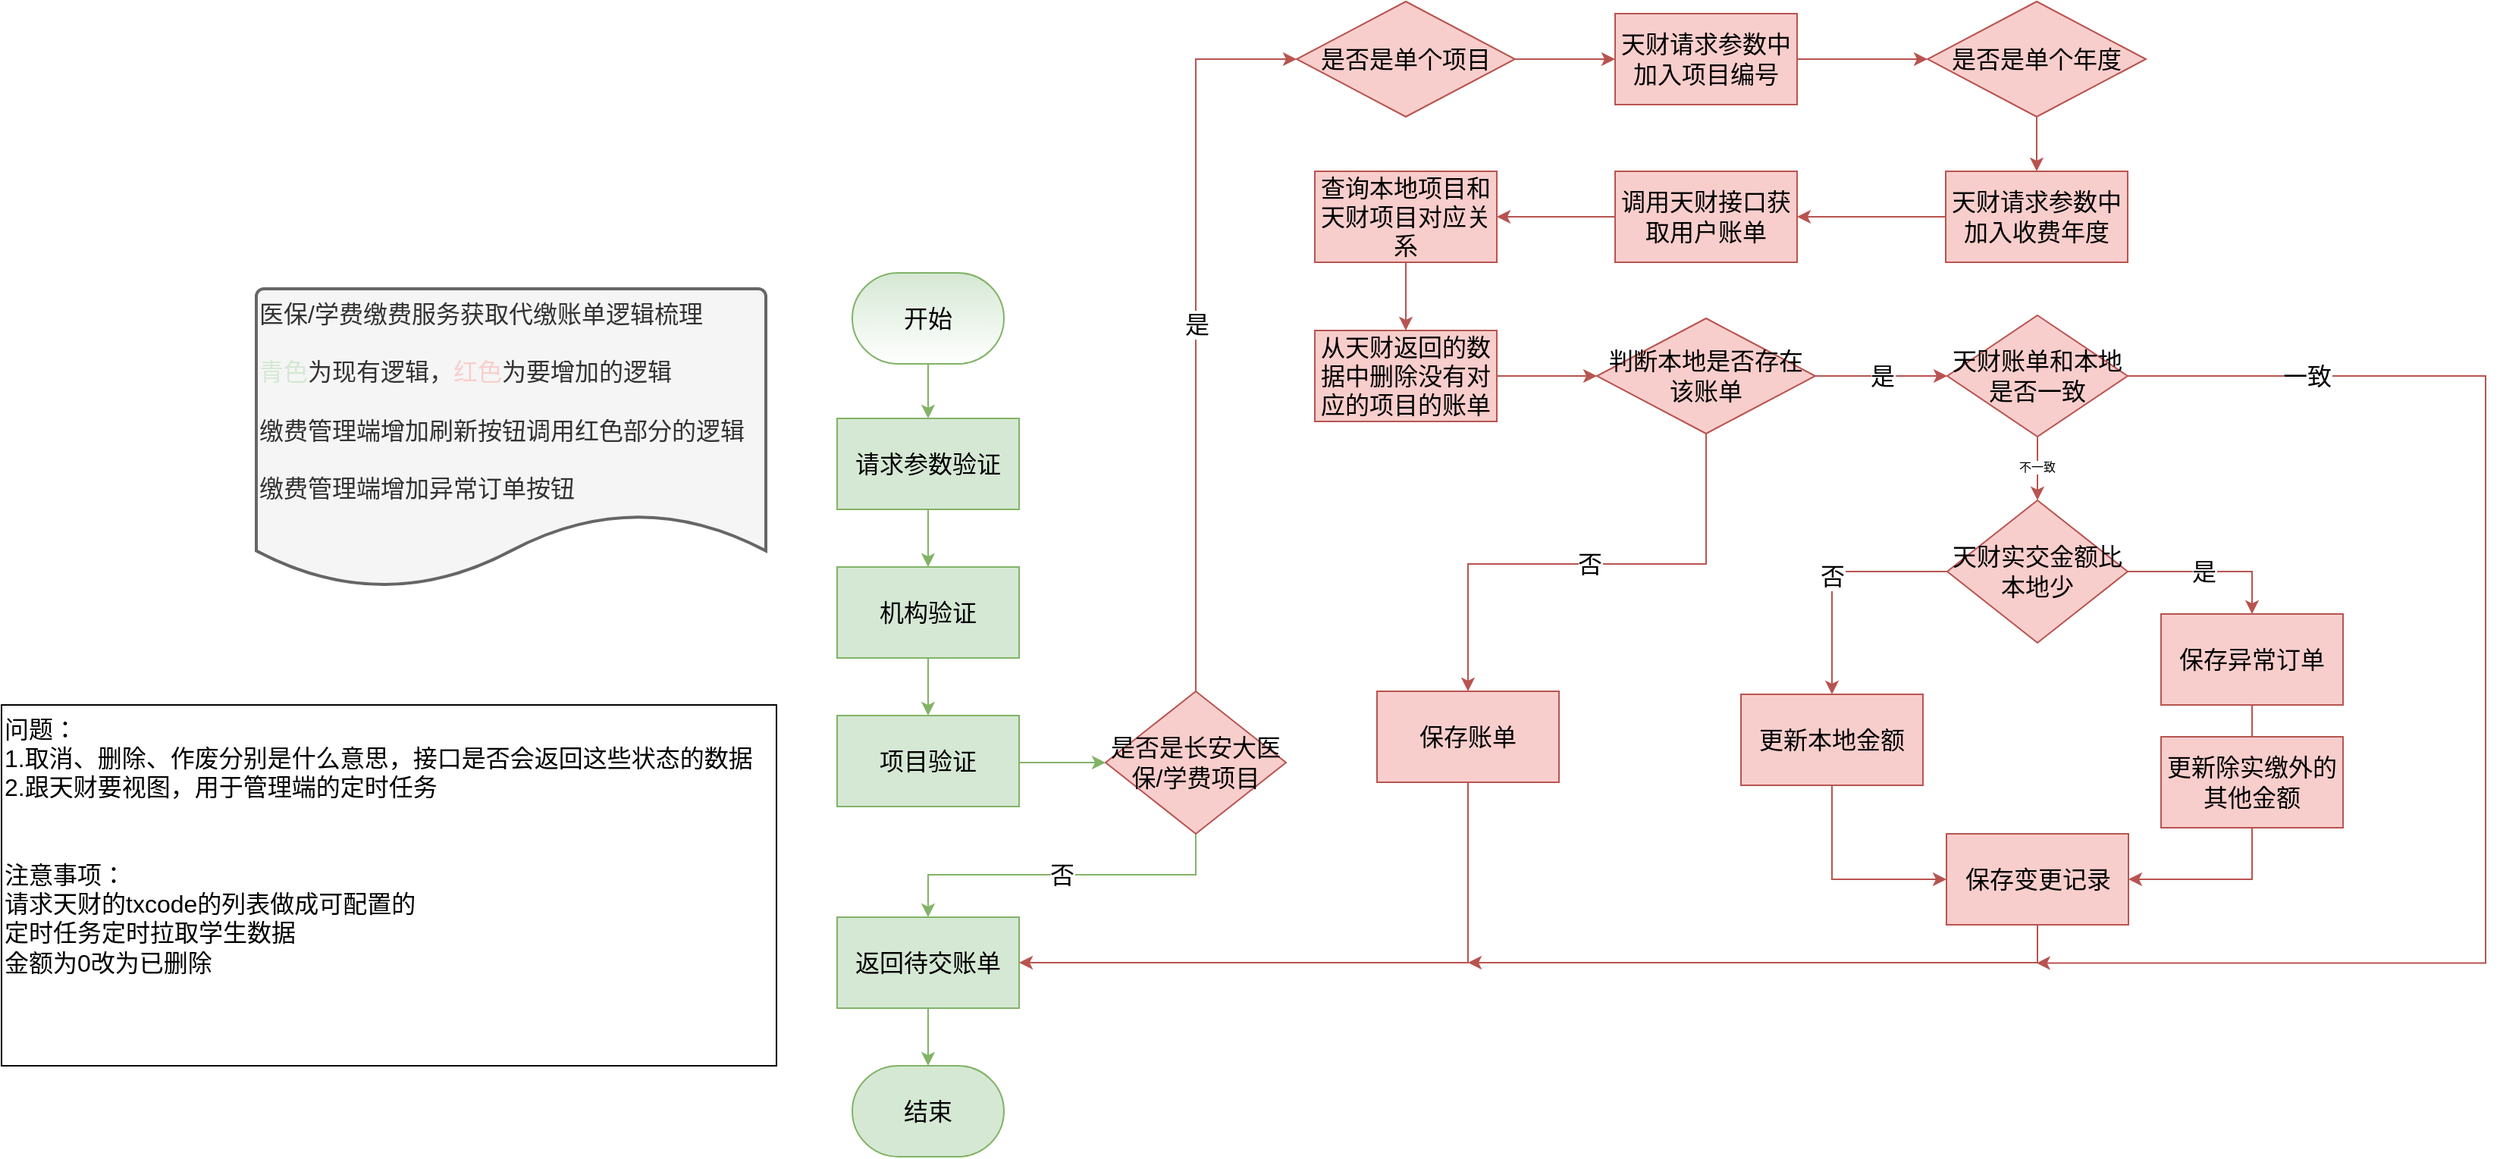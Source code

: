 <mxfile version="14.9.0" type="github" pages="2">
  <diagram id="hoXN_5f-QnAK9oNukd1p" name="Page-1">
    <mxGraphModel dx="1325" dy="512" grid="0" gridSize="7" guides="1" tooltips="1" connect="1" arrows="1" fold="1" page="0" pageScale="1" pageWidth="827" pageHeight="1169" math="0" shadow="0">
      <root>
        <mxCell id="0" />
        <mxCell id="1" parent="0" />
        <mxCell id="ieDuyXSiWkt3uIqQupQF-72" value="" style="edgeStyle=orthogonalEdgeStyle;rounded=0;orthogonalLoop=1;jettySize=auto;html=1;fontSize=8;fillColor=#d5e8d4;strokeColor=#82b366;" parent="1" source="ieDuyXSiWkt3uIqQupQF-28" target="ieDuyXSiWkt3uIqQupQF-46" edge="1">
          <mxGeometry relative="1" as="geometry" />
        </mxCell>
        <mxCell id="ieDuyXSiWkt3uIqQupQF-28" value="开始" style="strokeWidth=1;html=1;shape=mxgraph.flowchart.terminator;whiteSpace=wrap;fontSize=16;fillColor=#d5e8d4;strokeColor=#82b366;gradientColor=#ffffff;" parent="1" vertex="1">
          <mxGeometry x="330" y="520" width="100" height="60" as="geometry" />
        </mxCell>
        <mxCell id="ieDuyXSiWkt3uIqQupQF-30" value="医保/学费缴费服务获取代缴账单逻辑梳理&lt;br&gt;&lt;br&gt;&lt;font color=&quot;#d5e8d4&quot;&gt;青色&lt;/font&gt;为现有逻辑，&lt;font color=&quot;#f8cecc&quot;&gt;红色&lt;/font&gt;为要增加的逻辑&lt;br&gt;&lt;br&gt;缴费管理端增加刷新按钮调用红色部分的逻辑&lt;br&gt;&lt;br&gt;缴费管理端增加异常订单按钮&lt;br&gt;&lt;br&gt;" style="strokeWidth=2;html=1;shape=mxgraph.flowchart.document2;whiteSpace=wrap;size=0.25;align=left;fontSize=16;verticalAlign=top;fillColor=#f5f5f5;strokeColor=#666666;fontColor=#333333;" parent="1" vertex="1">
          <mxGeometry x="-63" y="530.5" width="336" height="197.5" as="geometry" />
        </mxCell>
        <mxCell id="ieDuyXSiWkt3uIqQupQF-45" value="是" style="edgeStyle=orthogonalEdgeStyle;rounded=0;orthogonalLoop=1;jettySize=auto;html=1;fontSize=16;entryX=0;entryY=0.5;entryDx=0;entryDy=0;fillColor=#f8cecc;strokeColor=#b85450;exitX=0.5;exitY=0;exitDx=0;exitDy=0;" parent="1" source="ieDuyXSiWkt3uIqQupQF-41" target="Fc_w_g7skS-ZF89Aqzp7-3" edge="1">
          <mxGeometry relative="1" as="geometry">
            <mxPoint x="588" y="854.0" as="sourcePoint" />
            <mxPoint x="747" y="562" as="targetPoint" />
          </mxGeometry>
        </mxCell>
        <mxCell id="ieDuyXSiWkt3uIqQupQF-51" value="否" style="edgeStyle=orthogonalEdgeStyle;rounded=0;orthogonalLoop=1;jettySize=auto;html=1;fontSize=16;fillColor=#d5e8d4;strokeColor=#82b366;entryX=0.5;entryY=0;entryDx=0;entryDy=0;exitX=0.5;exitY=1;exitDx=0;exitDy=0;" parent="1" source="ieDuyXSiWkt3uIqQupQF-41" target="ieDuyXSiWkt3uIqQupQF-50" edge="1">
          <mxGeometry relative="1" as="geometry">
            <Array as="points">
              <mxPoint x="557" y="917" />
              <mxPoint x="380" y="917" />
            </Array>
          </mxGeometry>
        </mxCell>
        <mxCell id="ieDuyXSiWkt3uIqQupQF-41" value="是否是长安大医保/学费项目" style="rhombus;whiteSpace=wrap;html=1;fontSize=16;align=center;fillColor=#f8cecc;strokeColor=#b85450;" parent="1" vertex="1">
          <mxGeometry x="497" y="796" width="119" height="94" as="geometry" />
        </mxCell>
        <mxCell id="ieDuyXSiWkt3uIqQupQF-73" value="" style="edgeStyle=orthogonalEdgeStyle;rounded=0;orthogonalLoop=1;jettySize=auto;html=1;fontSize=8;fillColor=#d5e8d4;strokeColor=#82b366;" parent="1" source="ieDuyXSiWkt3uIqQupQF-46" target="ieDuyXSiWkt3uIqQupQF-48" edge="1">
          <mxGeometry relative="1" as="geometry" />
        </mxCell>
        <mxCell id="ieDuyXSiWkt3uIqQupQF-46" value="请求参数验证" style="whiteSpace=wrap;html=1;fontSize=16;fillColor=#d5e8d4;strokeColor=#82b366;" parent="1" vertex="1">
          <mxGeometry x="320" y="616" width="120" height="60" as="geometry" />
        </mxCell>
        <mxCell id="ieDuyXSiWkt3uIqQupQF-74" value="" style="edgeStyle=orthogonalEdgeStyle;rounded=0;orthogonalLoop=1;jettySize=auto;html=1;fontSize=8;fillColor=#d5e8d4;strokeColor=#82b366;" parent="1" source="ieDuyXSiWkt3uIqQupQF-48" target="ieDuyXSiWkt3uIqQupQF-49" edge="1">
          <mxGeometry relative="1" as="geometry" />
        </mxCell>
        <mxCell id="ieDuyXSiWkt3uIqQupQF-48" value="机构验证" style="whiteSpace=wrap;html=1;fontSize=16;fillColor=#d5e8d4;strokeColor=#82b366;" parent="1" vertex="1">
          <mxGeometry x="320" y="714" width="120" height="60" as="geometry" />
        </mxCell>
        <mxCell id="ieDuyXSiWkt3uIqQupQF-75" value="" style="edgeStyle=orthogonalEdgeStyle;rounded=0;orthogonalLoop=1;jettySize=auto;html=1;fontSize=8;fillColor=#d5e8d4;strokeColor=#82b366;" parent="1" target="ieDuyXSiWkt3uIqQupQF-41" edge="1">
          <mxGeometry relative="1" as="geometry">
            <mxPoint x="440" y="861" as="sourcePoint" />
            <Array as="points">
              <mxPoint x="440" y="843" />
            </Array>
          </mxGeometry>
        </mxCell>
        <mxCell id="ieDuyXSiWkt3uIqQupQF-49" value="项目验证" style="whiteSpace=wrap;html=1;fontSize=16;fillColor=#d5e8d4;strokeColor=#82b366;" parent="1" vertex="1">
          <mxGeometry x="320" y="812" width="120" height="60" as="geometry" />
        </mxCell>
        <mxCell id="ieDuyXSiWkt3uIqQupQF-76" value="" style="edgeStyle=orthogonalEdgeStyle;rounded=0;orthogonalLoop=1;jettySize=auto;html=1;fontSize=8;fillColor=#d5e8d4;strokeColor=#82b366;" parent="1" source="ieDuyXSiWkt3uIqQupQF-50" target="ieDuyXSiWkt3uIqQupQF-52" edge="1">
          <mxGeometry relative="1" as="geometry" />
        </mxCell>
        <mxCell id="ieDuyXSiWkt3uIqQupQF-50" value="返回待交账单" style="whiteSpace=wrap;html=1;fontSize=16;fillColor=#d5e8d4;strokeColor=#82b366;" parent="1" vertex="1">
          <mxGeometry x="320" y="945" width="120" height="60" as="geometry" />
        </mxCell>
        <mxCell id="ieDuyXSiWkt3uIqQupQF-52" value="结束" style="strokeWidth=1;html=1;shape=mxgraph.flowchart.terminator;whiteSpace=wrap;fontSize=16;fillColor=#d5e8d4;strokeColor=#82b366;" parent="1" vertex="1">
          <mxGeometry x="330" y="1043" width="100" height="60" as="geometry" />
        </mxCell>
        <mxCell id="ieDuyXSiWkt3uIqQupQF-56" value="是" style="edgeStyle=orthogonalEdgeStyle;rounded=0;orthogonalLoop=1;jettySize=auto;html=1;fontSize=16;fillColor=#f8cecc;strokeColor=#b85450;" parent="1" source="ieDuyXSiWkt3uIqQupQF-86" target="ieDuyXSiWkt3uIqQupQF-55" edge="1">
          <mxGeometry relative="1" as="geometry" />
        </mxCell>
        <mxCell id="ieDuyXSiWkt3uIqQupQF-84" value="否" style="edgeStyle=orthogonalEdgeStyle;rounded=0;orthogonalLoop=1;jettySize=auto;html=1;fontSize=16;fillColor=#f8cecc;strokeColor=#b85450;" parent="1" source="ieDuyXSiWkt3uIqQupQF-86" target="ieDuyXSiWkt3uIqQupQF-83" edge="1">
          <mxGeometry relative="1" as="geometry">
            <Array as="points">
              <mxPoint x="893" y="712" />
            </Array>
          </mxGeometry>
        </mxCell>
        <mxCell id="Fc_w_g7skS-ZF89Aqzp7-16" style="edgeStyle=orthogonalEdgeStyle;rounded=0;orthogonalLoop=1;jettySize=auto;html=1;fontSize=16;fillColor=#f8cecc;strokeColor=#b85450;" parent="1" source="ieDuyXSiWkt3uIqQupQF-53" target="Fc_w_g7skS-ZF89Aqzp7-11" edge="1">
          <mxGeometry relative="1" as="geometry" />
        </mxCell>
        <mxCell id="ieDuyXSiWkt3uIqQupQF-53" value="调用天财接口获取用户账单" style="whiteSpace=wrap;html=1;fontSize=16;fillColor=#f8cecc;strokeColor=#b85450;" parent="1" vertex="1">
          <mxGeometry x="833" y="453" width="120" height="60" as="geometry" />
        </mxCell>
        <mxCell id="ieDuyXSiWkt3uIqQupQF-58" value="" style="edgeStyle=orthogonalEdgeStyle;rounded=0;orthogonalLoop=1;jettySize=auto;html=1;fontSize=16;fillColor=#f8cecc;strokeColor=#b85450;entryX=0.5;entryY=0;entryDx=0;entryDy=0;" parent="1" source="ieDuyXSiWkt3uIqQupQF-55" target="ieDuyXSiWkt3uIqQupQF-65" edge="1">
          <mxGeometry relative="1" as="geometry">
            <mxPoint x="1188" y="834" as="targetPoint" />
          </mxGeometry>
        </mxCell>
        <mxCell id="ieDuyXSiWkt3uIqQupQF-64" value="不一致" style="edgeLabel;html=1;align=center;verticalAlign=middle;resizable=0;points=[];fontSize=8;" parent="ieDuyXSiWkt3uIqQupQF-58" vertex="1" connectable="0">
          <mxGeometry x="0.24" y="-2" relative="1" as="geometry">
            <mxPoint x="1.5" y="-6.32" as="offset" />
          </mxGeometry>
        </mxCell>
        <mxCell id="Fc_w_g7skS-ZF89Aqzp7-31" value="一致" style="edgeStyle=orthogonalEdgeStyle;rounded=0;orthogonalLoop=1;jettySize=auto;html=1;exitX=1;exitY=0.5;exitDx=0;exitDy=0;fontSize=16;fillColor=#f8cecc;strokeColor=#b85450;" parent="1" source="ieDuyXSiWkt3uIqQupQF-55" edge="1">
          <mxGeometry x="-0.743" relative="1" as="geometry">
            <mxPoint x="1110.857" y="975.295" as="targetPoint" />
            <Array as="points">
              <mxPoint x="1407" y="588" />
              <mxPoint x="1407" y="975" />
            </Array>
            <mxPoint as="offset" />
          </mxGeometry>
        </mxCell>
        <mxCell id="ieDuyXSiWkt3uIqQupQF-55" value="天财账单和本地是否一致" style="rhombus;whiteSpace=wrap;html=1;fontSize=16;fillColor=#f8cecc;strokeColor=#b85450;" parent="1" vertex="1">
          <mxGeometry x="1052" y="548" width="119" height="80" as="geometry" />
        </mxCell>
        <mxCell id="Fc_w_g7skS-ZF89Aqzp7-26" style="edgeStyle=orthogonalEdgeStyle;rounded=0;orthogonalLoop=1;jettySize=auto;html=1;exitX=0.5;exitY=1;exitDx=0;exitDy=0;entryX=0;entryY=0.5;entryDx=0;entryDy=0;fontSize=16;fillColor=#f8cecc;strokeColor=#b85450;" parent="1" source="ieDuyXSiWkt3uIqQupQF-66" target="Fc_w_g7skS-ZF89Aqzp7-14" edge="1">
          <mxGeometry relative="1" as="geometry" />
        </mxCell>
        <mxCell id="ieDuyXSiWkt3uIqQupQF-66" value="更新本地金额" style="whiteSpace=wrap;html=1;fontSize=16;fillColor=#f8cecc;strokeColor=#b85450;" parent="1" vertex="1">
          <mxGeometry x="916" y="798" width="120" height="60" as="geometry" />
        </mxCell>
        <mxCell id="ieDuyXSiWkt3uIqQupQF-83" value="保存账单" style="whiteSpace=wrap;html=1;fontSize=16;strokeColor=#b85450;fillColor=#f8cecc;" parent="1" vertex="1">
          <mxGeometry x="676" y="796" width="120" height="60" as="geometry" />
        </mxCell>
        <mxCell id="ieDuyXSiWkt3uIqQupQF-86" value="判断本地是否存在该账单" style="rhombus;whiteSpace=wrap;html=1;fontSize=16;align=center;fillColor=#f8cecc;strokeColor=#b85450;" parent="1" vertex="1">
          <mxGeometry x="821" y="550" width="144" height="76" as="geometry" />
        </mxCell>
        <mxCell id="ieDuyXSiWkt3uIqQupQF-89" value="" style="edgeStyle=orthogonalEdgeStyle;rounded=0;orthogonalLoop=1;jettySize=auto;html=1;fontSize=16;fillColor=#f8cecc;strokeColor=#b85450;exitX=0.5;exitY=1;exitDx=0;exitDy=0;entryX=1;entryY=0.5;entryDx=0;entryDy=0;" parent="1" source="ieDuyXSiWkt3uIqQupQF-83" target="ieDuyXSiWkt3uIqQupQF-50" edge="1">
          <mxGeometry relative="1" as="geometry">
            <mxPoint x="648" y="770" as="sourcePoint" />
            <mxPoint x="634" y="975" as="targetPoint" />
            <Array as="points">
              <mxPoint x="736" y="975" />
            </Array>
          </mxGeometry>
        </mxCell>
        <mxCell id="Fc_w_g7skS-ZF89Aqzp7-1" value="问题：&lt;br&gt;1.取消、删除、作废分别是什么意思，接口是否会返回这些状态的数据&lt;br&gt;2.跟天财要视图，用于管理端的定时任务&lt;br&gt;&lt;br&gt;&lt;br&gt;注意事项：&lt;br&gt;请求天财的txcode的列表做成可配置的&lt;br&gt;定时任务定时拉取学生数据&lt;br&gt;金额为0改为已删除" style="rounded=0;whiteSpace=wrap;html=1;align=left;verticalAlign=top;labelBorderColor=none;fontSize=16;" parent="1" vertex="1">
          <mxGeometry x="-231" y="805" width="511" height="238" as="geometry" />
        </mxCell>
        <mxCell id="Fc_w_g7skS-ZF89Aqzp7-7" value="" style="edgeStyle=orthogonalEdgeStyle;rounded=0;orthogonalLoop=1;jettySize=auto;html=1;fontSize=16;fillColor=#f8cecc;strokeColor=#b85450;" parent="1" source="Fc_w_g7skS-ZF89Aqzp7-3" target="Fc_w_g7skS-ZF89Aqzp7-5" edge="1">
          <mxGeometry relative="1" as="geometry" />
        </mxCell>
        <mxCell id="Fc_w_g7skS-ZF89Aqzp7-3" value="是否是单个项目" style="rhombus;whiteSpace=wrap;html=1;fontSize=16;align=center;fillColor=#f8cecc;strokeColor=#b85450;" parent="1" vertex="1">
          <mxGeometry x="623" y="341" width="144" height="76" as="geometry" />
        </mxCell>
        <mxCell id="Fc_w_g7skS-ZF89Aqzp7-9" value="" style="edgeStyle=orthogonalEdgeStyle;rounded=0;orthogonalLoop=1;jettySize=auto;html=1;fontSize=16;fillColor=#f8cecc;strokeColor=#b85450;" parent="1" source="Fc_w_g7skS-ZF89Aqzp7-4" target="Fc_w_g7skS-ZF89Aqzp7-6" edge="1">
          <mxGeometry relative="1" as="geometry" />
        </mxCell>
        <mxCell id="Fc_w_g7skS-ZF89Aqzp7-4" value="是否是单个年度" style="rhombus;whiteSpace=wrap;html=1;fontSize=16;align=center;fillColor=#f8cecc;strokeColor=#b85450;" parent="1" vertex="1">
          <mxGeometry x="1039" y="341" width="144" height="76" as="geometry" />
        </mxCell>
        <mxCell id="Fc_w_g7skS-ZF89Aqzp7-8" value="" style="edgeStyle=orthogonalEdgeStyle;rounded=0;orthogonalLoop=1;jettySize=auto;html=1;fontSize=16;fillColor=#f8cecc;strokeColor=#b85450;" parent="1" source="Fc_w_g7skS-ZF89Aqzp7-5" target="Fc_w_g7skS-ZF89Aqzp7-4" edge="1">
          <mxGeometry relative="1" as="geometry" />
        </mxCell>
        <mxCell id="Fc_w_g7skS-ZF89Aqzp7-5" value="天财请求参数中加入项目编号" style="whiteSpace=wrap;html=1;fontSize=16;fillColor=#f8cecc;strokeColor=#b85450;" parent="1" vertex="1">
          <mxGeometry x="833" y="349" width="120" height="60" as="geometry" />
        </mxCell>
        <mxCell id="Fc_w_g7skS-ZF89Aqzp7-10" value="" style="edgeStyle=orthogonalEdgeStyle;rounded=0;orthogonalLoop=1;jettySize=auto;html=1;fontSize=16;fillColor=#f8cecc;strokeColor=#b85450;" parent="1" source="Fc_w_g7skS-ZF89Aqzp7-6" target="ieDuyXSiWkt3uIqQupQF-53" edge="1">
          <mxGeometry relative="1" as="geometry" />
        </mxCell>
        <mxCell id="Fc_w_g7skS-ZF89Aqzp7-6" value="天财请求参数中加入收费年度" style="whiteSpace=wrap;html=1;fontSize=16;fillColor=#f8cecc;strokeColor=#b85450;" parent="1" vertex="1">
          <mxGeometry x="1051" y="453" width="120" height="60" as="geometry" />
        </mxCell>
        <mxCell id="Fc_w_g7skS-ZF89Aqzp7-18" style="edgeStyle=orthogonalEdgeStyle;rounded=0;orthogonalLoop=1;jettySize=auto;html=1;exitX=0.5;exitY=1;exitDx=0;exitDy=0;entryX=0.5;entryY=0;entryDx=0;entryDy=0;fontSize=16;fillColor=#f8cecc;strokeColor=#b85450;" parent="1" source="Fc_w_g7skS-ZF89Aqzp7-11" target="Fc_w_g7skS-ZF89Aqzp7-12" edge="1">
          <mxGeometry relative="1" as="geometry" />
        </mxCell>
        <mxCell id="Fc_w_g7skS-ZF89Aqzp7-11" value="查询本地项目和天财项目对应关系" style="whiteSpace=wrap;html=1;fontSize=16;fillColor=#f8cecc;strokeColor=#b85450;" parent="1" vertex="1">
          <mxGeometry x="635" y="453" width="120" height="60" as="geometry" />
        </mxCell>
        <mxCell id="Fc_w_g7skS-ZF89Aqzp7-23" value="" style="edgeStyle=orthogonalEdgeStyle;rounded=0;orthogonalLoop=1;jettySize=auto;html=1;fontSize=16;fillColor=#f8cecc;strokeColor=#b85450;" parent="1" source="Fc_w_g7skS-ZF89Aqzp7-12" target="ieDuyXSiWkt3uIqQupQF-86" edge="1">
          <mxGeometry relative="1" as="geometry" />
        </mxCell>
        <mxCell id="Fc_w_g7skS-ZF89Aqzp7-12" value="从天财返回的数据中删除没有对应的项目的账单" style="whiteSpace=wrap;html=1;fontSize=16;fillColor=#f8cecc;strokeColor=#b85450;" parent="1" vertex="1">
          <mxGeometry x="635" y="558" width="120" height="60" as="geometry" />
        </mxCell>
        <mxCell id="Fc_w_g7skS-ZF89Aqzp7-15" style="edgeStyle=orthogonalEdgeStyle;rounded=0;orthogonalLoop=1;jettySize=auto;html=1;exitX=0.5;exitY=1;exitDx=0;exitDy=0;entryX=1;entryY=0.5;entryDx=0;entryDy=0;fontSize=16;fillColor=#f8cecc;strokeColor=#b85450;" parent="1" source="Fc_w_g7skS-ZF89Aqzp7-13" target="Fc_w_g7skS-ZF89Aqzp7-14" edge="1">
          <mxGeometry relative="1" as="geometry" />
        </mxCell>
        <mxCell id="Fc_w_g7skS-ZF89Aqzp7-13" value="保存异常订单" style="whiteSpace=wrap;html=1;fontSize=16;fillColor=#f8cecc;strokeColor=#b85450;" parent="1" vertex="1">
          <mxGeometry x="1193" y="745" width="120" height="60" as="geometry" />
        </mxCell>
        <mxCell id="Fc_w_g7skS-ZF89Aqzp7-29" style="edgeStyle=orthogonalEdgeStyle;rounded=0;orthogonalLoop=1;jettySize=auto;html=1;exitX=0.5;exitY=1;exitDx=0;exitDy=0;fontSize=16;fillColor=#f8cecc;strokeColor=#b85450;" parent="1" source="Fc_w_g7skS-ZF89Aqzp7-14" edge="1">
          <mxGeometry relative="1" as="geometry">
            <mxPoint x="1106" y="889" as="sourcePoint" />
            <mxPoint x="736" y="975" as="targetPoint" />
            <Array as="points">
              <mxPoint x="1111" y="975" />
            </Array>
          </mxGeometry>
        </mxCell>
        <mxCell id="Fc_w_g7skS-ZF89Aqzp7-14" value="保存变更记录" style="whiteSpace=wrap;html=1;fontSize=16;fillColor=#f8cecc;strokeColor=#b85450;" parent="1" vertex="1">
          <mxGeometry x="1051.5" y="890" width="120" height="60" as="geometry" />
        </mxCell>
        <mxCell id="Fc_w_g7skS-ZF89Aqzp7-25" value="是" style="edgeStyle=orthogonalEdgeStyle;rounded=0;orthogonalLoop=1;jettySize=auto;html=1;exitX=1;exitY=0.5;exitDx=0;exitDy=0;fontSize=16;entryX=0.5;entryY=0;entryDx=0;entryDy=0;fillColor=#f8cecc;strokeColor=#b85450;" parent="1" source="ieDuyXSiWkt3uIqQupQF-65" target="Fc_w_g7skS-ZF89Aqzp7-13" edge="1">
          <mxGeometry x="-0.088" relative="1" as="geometry">
            <mxPoint as="offset" />
          </mxGeometry>
        </mxCell>
        <mxCell id="Fc_w_g7skS-ZF89Aqzp7-28" value="否" style="edgeStyle=orthogonalEdgeStyle;rounded=0;orthogonalLoop=1;jettySize=auto;html=1;exitX=0;exitY=0.5;exitDx=0;exitDy=0;entryX=0.5;entryY=0;entryDx=0;entryDy=0;fontSize=16;fillColor=#f8cecc;strokeColor=#b85450;" parent="1" source="ieDuyXSiWkt3uIqQupQF-65" target="ieDuyXSiWkt3uIqQupQF-66" edge="1">
          <mxGeometry relative="1" as="geometry" />
        </mxCell>
        <mxCell id="ieDuyXSiWkt3uIqQupQF-65" value="天财实交金额比本地少" style="rhombus;whiteSpace=wrap;html=1;fontSize=16;align=center;fillColor=#f8cecc;strokeColor=#b85450;" parent="1" vertex="1">
          <mxGeometry x="1052" y="670" width="119" height="94" as="geometry" />
        </mxCell>
        <mxCell id="Fc_w_g7skS-ZF89Aqzp7-33" value="更新除实缴外的其他金额" style="whiteSpace=wrap;html=1;fontSize=16;fillColor=#f8cecc;strokeColor=#b85450;" parent="1" vertex="1">
          <mxGeometry x="1193" y="826" width="120" height="60" as="geometry" />
        </mxCell>
      </root>
    </mxGraphModel>
  </diagram>
  <diagram id="IcN8ex2TRNbzy4b8IfrS" name="第 2 页">
    <mxGraphModel dx="925" dy="512" grid="0" gridSize="10" guides="1" tooltips="1" connect="1" arrows="1" fold="1" page="0" pageScale="1" pageWidth="827" pageHeight="1169" background="#ffffff" math="0" shadow="0">
      <root>
        <mxCell id="_Qb4Cy0DZ-D6Bj2bXghE-0" />
        <mxCell id="_Qb4Cy0DZ-D6Bj2bXghE-1" parent="_Qb4Cy0DZ-D6Bj2bXghE-0" />
        <mxCell id="_Qb4Cy0DZ-D6Bj2bXghE-2" value="区域" style="rounded=1;whiteSpace=wrap;html=1;" vertex="1" parent="_Qb4Cy0DZ-D6Bj2bXghE-1">
          <mxGeometry x="214" y="101" width="120" height="60" as="geometry" />
        </mxCell>
        <mxCell id="_Qb4Cy0DZ-D6Bj2bXghE-3" value="学校A" style="rounded=1;whiteSpace=wrap;html=1;" vertex="1" parent="_Qb4Cy0DZ-D6Bj2bXghE-1">
          <mxGeometry x="58" y="193" width="120" height="60" as="geometry" />
        </mxCell>
        <mxCell id="_Qb4Cy0DZ-D6Bj2bXghE-4" value="学校B" style="rounded=1;whiteSpace=wrap;html=1;" vertex="1" parent="_Qb4Cy0DZ-D6Bj2bXghE-1">
          <mxGeometry x="214" y="193" width="120" height="60" as="geometry" />
        </mxCell>
        <mxCell id="_Qb4Cy0DZ-D6Bj2bXghE-5" value="学校C" style="rounded=1;whiteSpace=wrap;html=1;" vertex="1" parent="_Qb4Cy0DZ-D6Bj2bXghE-1">
          <mxGeometry x="370" y="193" width="120" height="60" as="geometry" />
        </mxCell>
        <mxCell id="_Qb4Cy0DZ-D6Bj2bXghE-6" value="部门A" style="rounded=1;whiteSpace=wrap;html=1;" vertex="1" parent="_Qb4Cy0DZ-D6Bj2bXghE-1">
          <mxGeometry x="81" y="270" width="74" height="36" as="geometry" />
        </mxCell>
        <mxCell id="_Qb4Cy0DZ-D6Bj2bXghE-7" value="部门B" style="rounded=1;whiteSpace=wrap;html=1;" vertex="1" parent="_Qb4Cy0DZ-D6Bj2bXghE-1">
          <mxGeometry x="81" y="323" width="74" height="36" as="geometry" />
        </mxCell>
        <mxCell id="_Qb4Cy0DZ-D6Bj2bXghE-8" value="部门C" style="rounded=1;whiteSpace=wrap;html=1;" vertex="1" parent="_Qb4Cy0DZ-D6Bj2bXghE-1">
          <mxGeometry x="81" y="376" width="74" height="36" as="geometry" />
        </mxCell>
        <mxCell id="_Qb4Cy0DZ-D6Bj2bXghE-9" value="部门A" style="rounded=1;whiteSpace=wrap;html=1;" vertex="1" parent="_Qb4Cy0DZ-D6Bj2bXghE-1">
          <mxGeometry x="237" y="270" width="74" height="36" as="geometry" />
        </mxCell>
        <mxCell id="_Qb4Cy0DZ-D6Bj2bXghE-10" value="部门B" style="rounded=1;whiteSpace=wrap;html=1;" vertex="1" parent="_Qb4Cy0DZ-D6Bj2bXghE-1">
          <mxGeometry x="237" y="323" width="74" height="36" as="geometry" />
        </mxCell>
        <mxCell id="_Qb4Cy0DZ-D6Bj2bXghE-11" value="部门C" style="rounded=1;whiteSpace=wrap;html=1;" vertex="1" parent="_Qb4Cy0DZ-D6Bj2bXghE-1">
          <mxGeometry x="237" y="376" width="74" height="36" as="geometry" />
        </mxCell>
        <mxCell id="_Qb4Cy0DZ-D6Bj2bXghE-13" value="部门A" style="rounded=1;whiteSpace=wrap;html=1;" vertex="1" parent="_Qb4Cy0DZ-D6Bj2bXghE-1">
          <mxGeometry x="393" y="270" width="74" height="36" as="geometry" />
        </mxCell>
        <mxCell id="_Qb4Cy0DZ-D6Bj2bXghE-14" value="部门B" style="rounded=1;whiteSpace=wrap;html=1;" vertex="1" parent="_Qb4Cy0DZ-D6Bj2bXghE-1">
          <mxGeometry x="393" y="323" width="74" height="36" as="geometry" />
        </mxCell>
        <mxCell id="_Qb4Cy0DZ-D6Bj2bXghE-15" value="部门C" style="rounded=1;whiteSpace=wrap;html=1;" vertex="1" parent="_Qb4Cy0DZ-D6Bj2bXghE-1">
          <mxGeometry x="393" y="376" width="74" height="36" as="geometry" />
        </mxCell>
      </root>
    </mxGraphModel>
  </diagram>
</mxfile>
